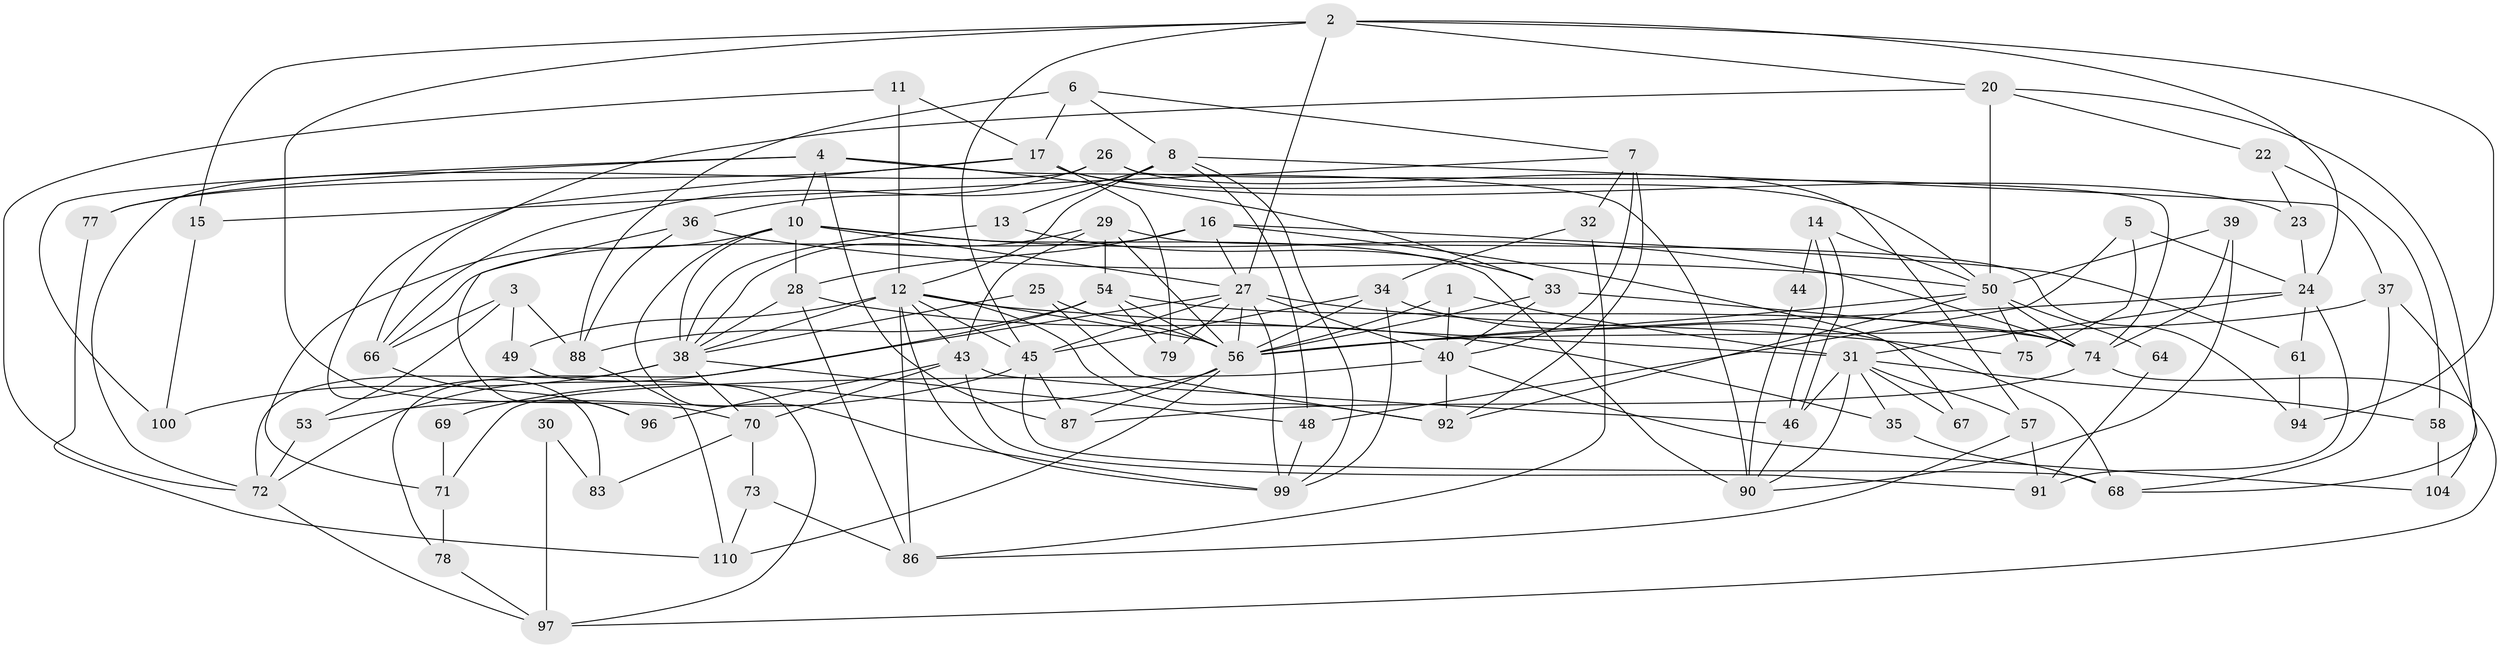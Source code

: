 // original degree distribution, {3: 0.3333333333333333, 2: 0.09009009009009009, 4: 0.24324324324324326, 6: 0.08108108108108109, 5: 0.21621621621621623, 8: 0.009009009009009009, 7: 0.018018018018018018, 9: 0.009009009009009009}
// Generated by graph-tools (version 1.1) at 2025/18/03/04/25 18:18:58]
// undirected, 77 vertices, 183 edges
graph export_dot {
graph [start="1"]
  node [color=gray90,style=filled];
  1;
  2 [super="+105+93+9"];
  3 [super="+18"];
  4 [super="+21"];
  5 [super="+108"];
  6;
  7 [super="+19"];
  8 [super="+59"];
  10 [super="+42"];
  11;
  12 [super="+55+47"];
  13;
  14;
  15;
  16;
  17 [super="+52"];
  20;
  22;
  23;
  24 [super="+82"];
  25;
  26;
  27 [super="+60+95"];
  28 [super="+80"];
  29 [super="+63"];
  30;
  31 [super="+103+81"];
  32;
  33;
  34 [super="+84"];
  35;
  36;
  37;
  38 [super="+41+106"];
  39;
  40 [super="+51"];
  43 [super="+102"];
  44;
  45 [super="+111"];
  46;
  48;
  49;
  50 [super="+62+65"];
  53;
  54 [super="+85"];
  56 [super="+89+98"];
  57;
  58;
  61;
  64;
  66 [super="+101"];
  67;
  68;
  69;
  70;
  71;
  72;
  73;
  74;
  75;
  77;
  78;
  79;
  83;
  86;
  87 [super="+107"];
  88;
  90;
  91;
  92;
  94;
  96;
  97;
  99;
  100;
  104;
  110;
  1 -- 40;
  1 -- 31;
  1 -- 56;
  2 -- 24;
  2 -- 45;
  2 -- 70;
  2 -- 27 [weight=2];
  2 -- 94;
  2 -- 20;
  2 -- 15;
  3 -- 49;
  3 -- 88;
  3 -- 66;
  3 -- 53;
  4 -- 33;
  4 -- 100;
  4 -- 90;
  4 -- 77;
  4 -- 10;
  4 -- 87;
  5 -- 75;
  5 -- 24;
  5 -- 48;
  6 -- 88;
  6 -- 8;
  6 -- 17;
  6 -- 7;
  7 -- 40;
  7 -- 15;
  7 -- 32;
  7 -- 92 [weight=2];
  8 -- 13;
  8 -- 48;
  8 -- 66;
  8 -- 99;
  8 -- 37;
  8 -- 12;
  10 -- 90;
  10 -- 99;
  10 -- 74;
  10 -- 71;
  10 -- 38;
  10 -- 27 [weight=2];
  10 -- 28;
  11 -- 72;
  11 -- 17;
  11 -- 12;
  12 -- 49;
  12 -- 56;
  12 -- 38;
  12 -- 99;
  12 -- 86;
  12 -- 45;
  12 -- 31;
  12 -- 43;
  12 -- 92;
  13 -- 33;
  13 -- 38;
  14 -- 46;
  14 -- 46;
  14 -- 44;
  14 -- 50;
  15 -- 100;
  16 -- 27;
  16 -- 61;
  16 -- 66;
  16 -- 67;
  16 -- 28;
  17 -- 83;
  17 -- 23;
  17 -- 77;
  17 -- 79;
  17 -- 50;
  20 -- 68;
  20 -- 66;
  20 -- 22;
  20 -- 50;
  22 -- 58;
  22 -- 23;
  23 -- 24;
  24 -- 31;
  24 -- 91;
  24 -- 61;
  24 -- 56;
  25 -- 56;
  25 -- 38;
  25 -- 92;
  26 -- 57;
  26 -- 74;
  26 -- 36;
  26 -- 72;
  27 -- 75;
  27 -- 40;
  27 -- 72;
  27 -- 45;
  27 -- 99;
  27 -- 79;
  27 -- 56;
  28 -- 86;
  28 -- 35;
  28 -- 38;
  29 -- 54;
  29 -- 94;
  29 -- 38;
  29 -- 56;
  29 -- 43;
  30 -- 97;
  30 -- 83;
  31 -- 35;
  31 -- 67;
  31 -- 57;
  31 -- 58;
  31 -- 46;
  31 -- 90;
  32 -- 34;
  32 -- 86;
  33 -- 40;
  33 -- 74;
  33 -- 56;
  34 -- 99;
  34 -- 68;
  34 -- 45;
  34 -- 56;
  35 -- 68;
  36 -- 88;
  36 -- 96;
  36 -- 50;
  37 -- 68;
  37 -- 104;
  37 -- 56;
  38 -- 72;
  38 -- 70;
  38 -- 100;
  38 -- 48;
  39 -- 90;
  39 -- 74;
  39 -- 50 [weight=2];
  40 -- 92;
  40 -- 104;
  40 -- 71;
  43 -- 96;
  43 -- 70;
  43 -- 91;
  43 -- 46;
  44 -- 90;
  45 -- 68;
  45 -- 53;
  45 -- 87;
  46 -- 90;
  48 -- 99;
  49 -- 97;
  50 -- 74;
  50 -- 64;
  50 -- 75;
  50 -- 92;
  50 -- 56;
  53 -- 72;
  54 -- 88;
  54 -- 74 [weight=2];
  54 -- 56;
  54 -- 78;
  54 -- 79;
  56 -- 69;
  56 -- 87;
  56 -- 110;
  57 -- 86;
  57 -- 91;
  58 -- 104;
  61 -- 94;
  64 -- 91;
  66 -- 96;
  69 -- 71;
  70 -- 73;
  70 -- 83;
  71 -- 78;
  72 -- 97;
  73 -- 86;
  73 -- 110;
  74 -- 87;
  74 -- 97;
  77 -- 110;
  78 -- 97;
  88 -- 110;
}
